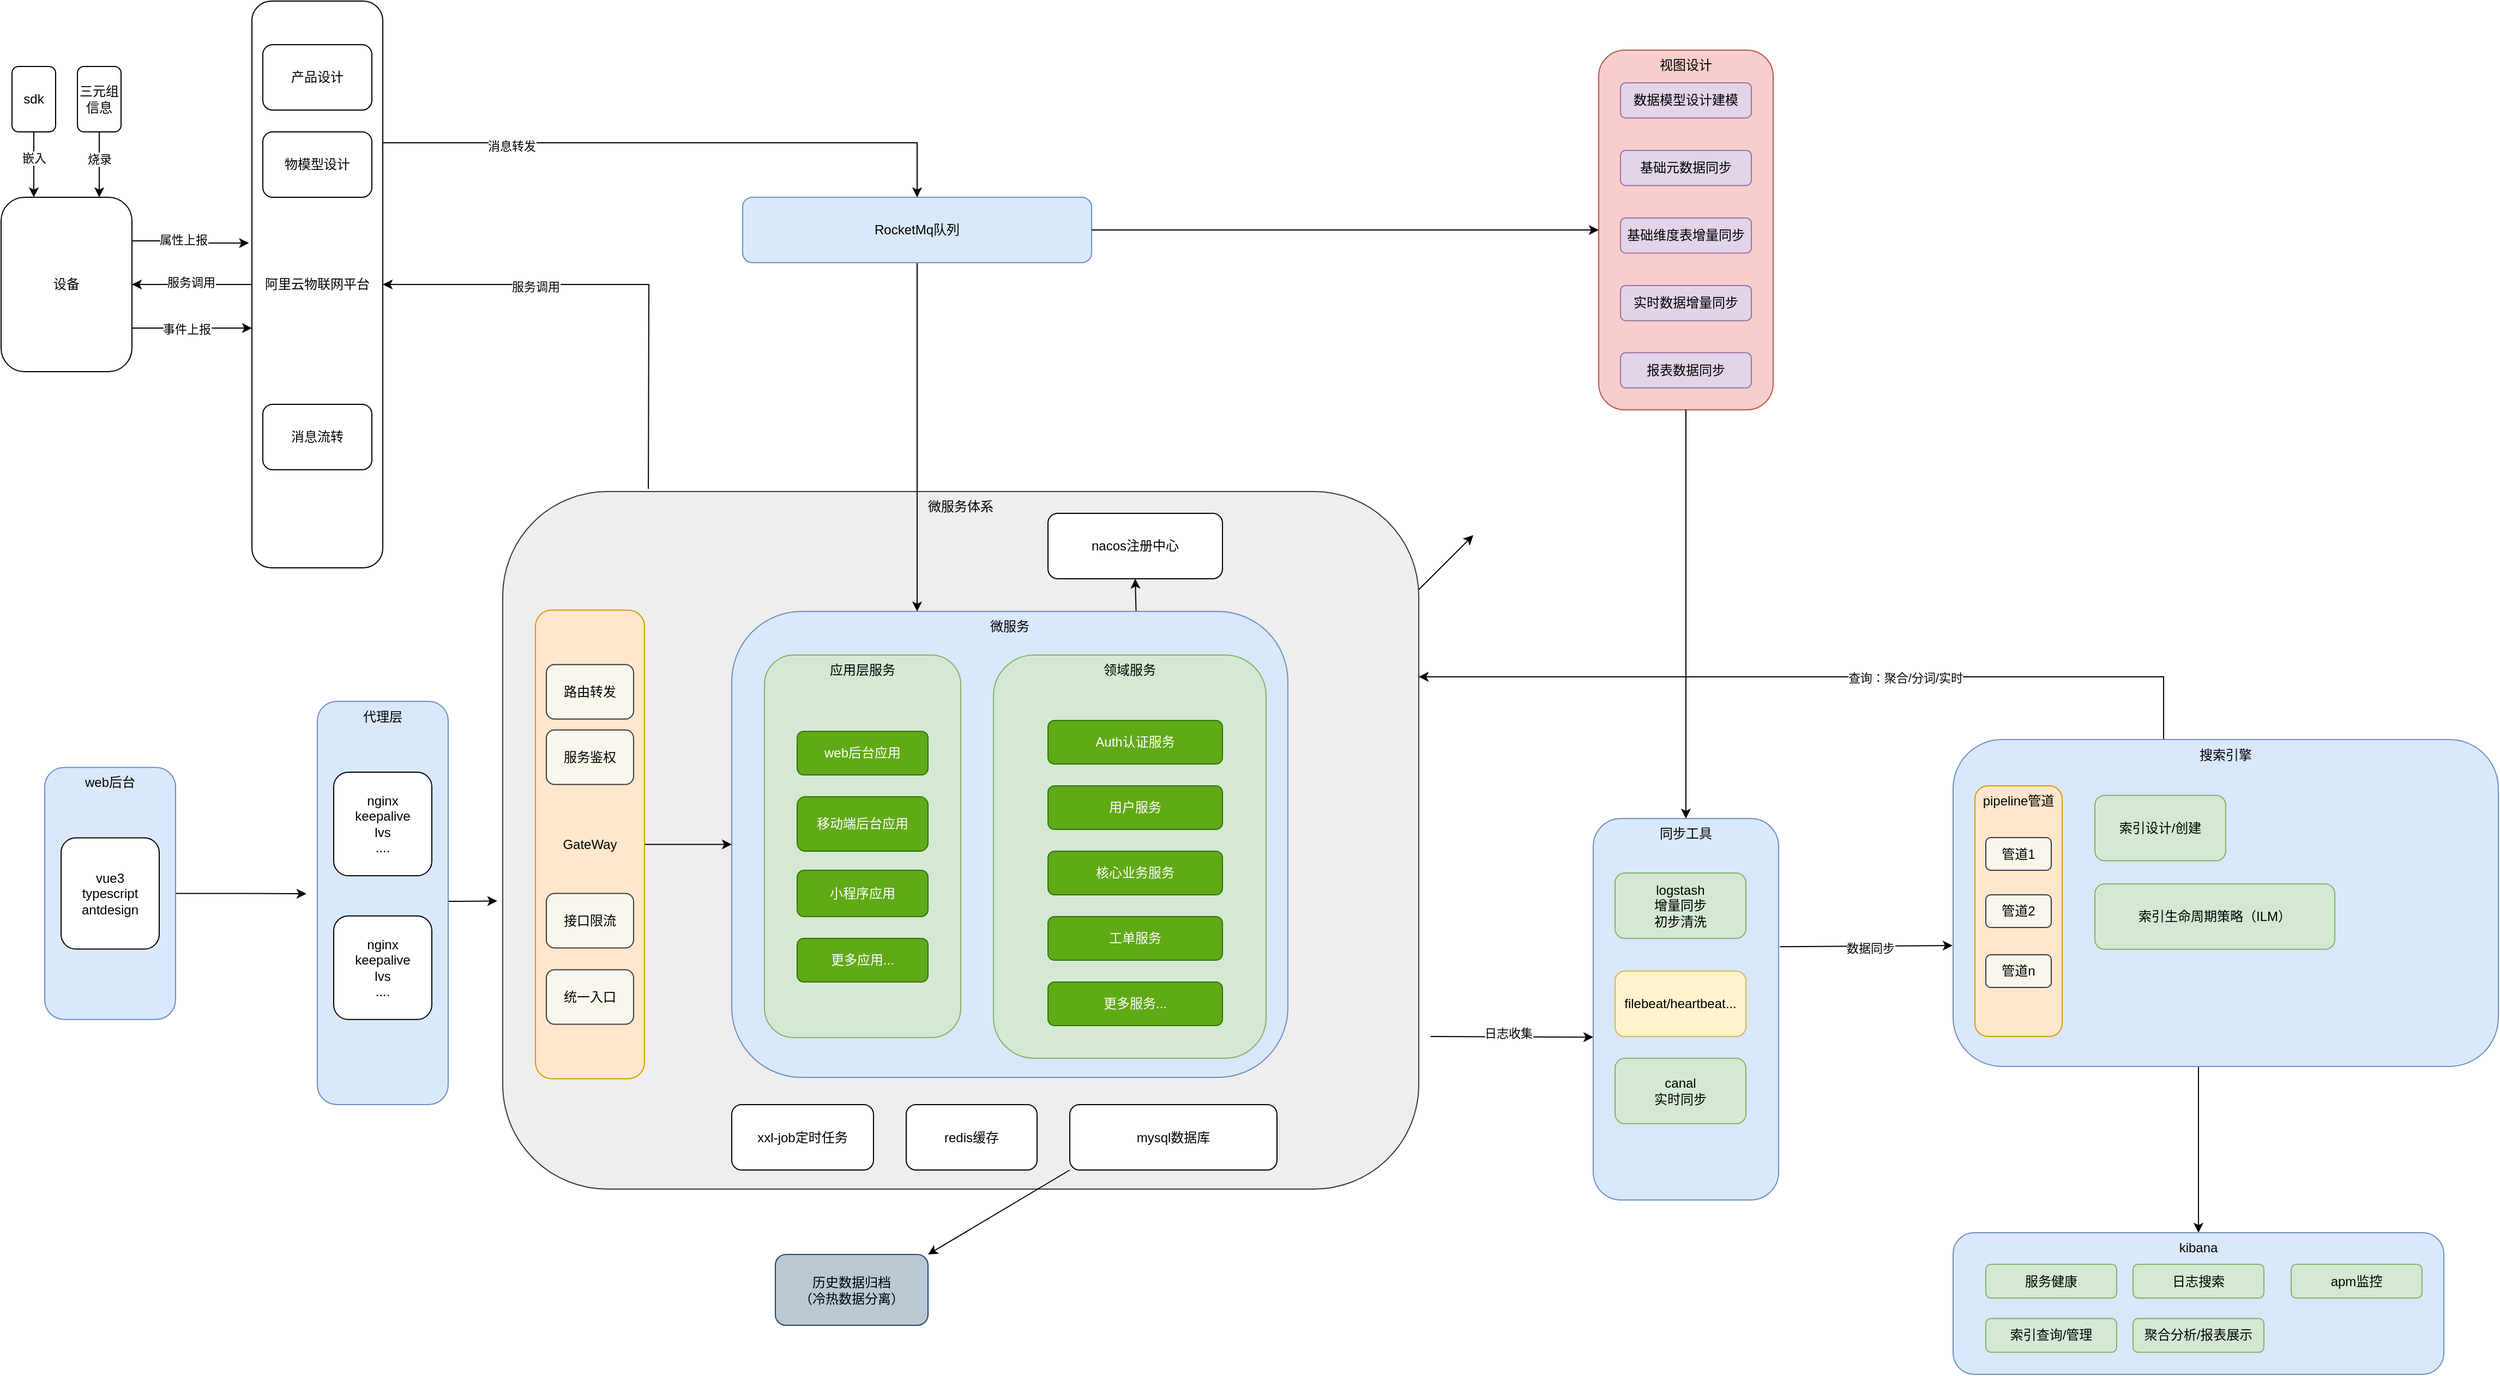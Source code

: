 <mxfile version="21.6.8" type="github">
  <diagram name="Page-1" id="c7558073-3199-34d8-9f00-42111426c3f3">
    <mxGraphModel dx="1695" dy="1152" grid="1" gridSize="10" guides="1" tooltips="1" connect="1" arrows="1" fold="1" page="1" pageScale="1" pageWidth="3300" pageHeight="4681" background="none" math="0" shadow="0">
      <root>
        <mxCell id="0" />
        <mxCell id="1" parent="0" />
        <mxCell id="nIkuu3i8_g6gluYLM6Xp-17" value="微服务体系" style="rounded=1;whiteSpace=wrap;html=1;verticalAlign=top;strokeColor=#36393d;fillColor=#eeeeee;" parent="1" vertex="1">
          <mxGeometry x="570" y="590" width="840" height="640" as="geometry" />
        </mxCell>
        <mxCell id="nIkuu3i8_g6gluYLM6Xp-61" style="edgeStyle=orthogonalEdgeStyle;rounded=0;orthogonalLoop=1;jettySize=auto;html=1;exitX=0.727;exitY=-0.001;exitDx=0;exitDy=0;entryX=0.5;entryY=1;entryDx=0;entryDy=0;exitPerimeter=0;" parent="1" source="nIkuu3i8_g6gluYLM6Xp-26" target="nIkuu3i8_g6gluYLM6Xp-41" edge="1">
          <mxGeometry relative="1" as="geometry" />
        </mxCell>
        <mxCell id="nIkuu3i8_g6gluYLM6Xp-26" value="微服务" style="rounded=1;whiteSpace=wrap;html=1;verticalAlign=top;fillColor=#dae8fc;strokeColor=#6c8ebf;" parent="1" vertex="1">
          <mxGeometry x="780" y="700" width="510" height="427.5" as="geometry" />
        </mxCell>
        <mxCell id="nIkuu3i8_g6gluYLM6Xp-48" value="应用层服务" style="rounded=1;whiteSpace=wrap;html=1;verticalAlign=top;fillColor=#d5e8d4;strokeColor=#82b366;" parent="1" vertex="1">
          <mxGeometry x="810" y="740" width="180" height="351" as="geometry" />
        </mxCell>
        <mxCell id="nIkuu3i8_g6gluYLM6Xp-7" value="" style="group" parent="1" vertex="1" connectable="0">
          <mxGeometry x="110" y="200" width="120" height="280" as="geometry" />
        </mxCell>
        <mxCell id="vdXKAvh1aOVkFz7ZYXt5-96" value="设备" style="rounded=1;whiteSpace=wrap;html=1;movable=1;resizable=1;rotatable=1;deletable=1;editable=1;locked=0;connectable=1;arcSize=18;" parent="nIkuu3i8_g6gluYLM6Xp-7" vertex="1">
          <mxGeometry y="120" width="120" height="160" as="geometry" />
        </mxCell>
        <mxCell id="nIkuu3i8_g6gluYLM6Xp-3" style="edgeStyle=orthogonalEdgeStyle;rounded=0;orthogonalLoop=1;jettySize=auto;html=1;entryX=0.25;entryY=0;entryDx=0;entryDy=0;movable=1;resizable=1;rotatable=1;deletable=1;editable=1;locked=0;connectable=1;" parent="nIkuu3i8_g6gluYLM6Xp-7" source="2Zfbnfu7nBUBt8mCRP6m-1" target="vdXKAvh1aOVkFz7ZYXt5-96" edge="1">
          <mxGeometry relative="1" as="geometry" />
        </mxCell>
        <mxCell id="nIkuu3i8_g6gluYLM6Xp-5" value="嵌入" style="edgeLabel;html=1;align=center;verticalAlign=middle;resizable=1;points=[];movable=1;rotatable=1;deletable=1;editable=1;locked=0;connectable=1;" parent="nIkuu3i8_g6gluYLM6Xp-3" vertex="1" connectable="0">
          <mxGeometry x="-0.207" relative="1" as="geometry">
            <mxPoint as="offset" />
          </mxGeometry>
        </mxCell>
        <mxCell id="2Zfbnfu7nBUBt8mCRP6m-1" value="sdk" style="rounded=1;whiteSpace=wrap;html=1;movable=1;resizable=1;rotatable=1;deletable=1;editable=1;locked=0;connectable=1;" parent="nIkuu3i8_g6gluYLM6Xp-7" vertex="1">
          <mxGeometry x="10" width="40" height="60" as="geometry" />
        </mxCell>
        <mxCell id="nIkuu3i8_g6gluYLM6Xp-4" style="edgeStyle=orthogonalEdgeStyle;rounded=0;orthogonalLoop=1;jettySize=auto;html=1;entryX=0.75;entryY=0;entryDx=0;entryDy=0;movable=1;resizable=1;rotatable=1;deletable=1;editable=1;locked=0;connectable=1;" parent="nIkuu3i8_g6gluYLM6Xp-7" source="nIkuu3i8_g6gluYLM6Xp-1" target="vdXKAvh1aOVkFz7ZYXt5-96" edge="1">
          <mxGeometry relative="1" as="geometry" />
        </mxCell>
        <mxCell id="nIkuu3i8_g6gluYLM6Xp-6" value="烧录" style="edgeLabel;html=1;align=center;verticalAlign=middle;resizable=1;points=[];movable=1;rotatable=1;deletable=1;editable=1;locked=0;connectable=1;" parent="nIkuu3i8_g6gluYLM6Xp-4" vertex="1" connectable="0">
          <mxGeometry x="-0.173" relative="1" as="geometry">
            <mxPoint as="offset" />
          </mxGeometry>
        </mxCell>
        <mxCell id="nIkuu3i8_g6gluYLM6Xp-1" value="三元组信息" style="rounded=1;whiteSpace=wrap;html=1;movable=1;resizable=1;rotatable=1;deletable=1;editable=1;locked=0;connectable=1;" parent="nIkuu3i8_g6gluYLM6Xp-7" vertex="1">
          <mxGeometry x="70" width="40" height="60" as="geometry" />
        </mxCell>
        <mxCell id="nIkuu3i8_g6gluYLM6Xp-18" value="" style="group" parent="1" vertex="1" connectable="0">
          <mxGeometry x="340" y="140" width="120" height="520" as="geometry" />
        </mxCell>
        <mxCell id="4FwgO40YUNbc2sKR7NgQ-1" value="阿里云物联网平台" style="rounded=1;whiteSpace=wrap;html=1;" parent="nIkuu3i8_g6gluYLM6Xp-18" vertex="1">
          <mxGeometry width="120" height="520" as="geometry" />
        </mxCell>
        <mxCell id="nIkuu3i8_g6gluYLM6Xp-8" value="产品设计" style="rounded=1;whiteSpace=wrap;html=1;" parent="nIkuu3i8_g6gluYLM6Xp-18" vertex="1">
          <mxGeometry x="10" y="40" width="100" height="60" as="geometry" />
        </mxCell>
        <mxCell id="nIkuu3i8_g6gluYLM6Xp-9" value="物模型设计" style="rounded=1;whiteSpace=wrap;html=1;" parent="nIkuu3i8_g6gluYLM6Xp-18" vertex="1">
          <mxGeometry x="10" y="120" width="100" height="60" as="geometry" />
        </mxCell>
        <mxCell id="nIkuu3i8_g6gluYLM6Xp-10" value="消息流转" style="rounded=1;whiteSpace=wrap;html=1;" parent="nIkuu3i8_g6gluYLM6Xp-18" vertex="1">
          <mxGeometry x="10" y="370" width="100" height="60" as="geometry" />
        </mxCell>
        <mxCell id="nIkuu3i8_g6gluYLM6Xp-64" style="edgeStyle=orthogonalEdgeStyle;rounded=0;orthogonalLoop=1;jettySize=auto;html=1;entryX=-0.006;entryY=0.587;entryDx=0;entryDy=0;entryPerimeter=0;" parent="1" source="nIkuu3i8_g6gluYLM6Xp-25" target="nIkuu3i8_g6gluYLM6Xp-17" edge="1">
          <mxGeometry relative="1" as="geometry">
            <Array as="points">
              <mxPoint x="530" y="966" />
              <mxPoint x="530" y="966" />
            </Array>
          </mxGeometry>
        </mxCell>
        <mxCell id="nIkuu3i8_g6gluYLM6Xp-25" value="代理层" style="rounded=1;whiteSpace=wrap;html=1;fillColor=#dae8fc;strokeColor=#6c8ebf;verticalAlign=top;" parent="1" vertex="1">
          <mxGeometry x="400" y="782.5" width="120" height="370" as="geometry" />
        </mxCell>
        <mxCell id="nIkuu3i8_g6gluYLM6Xp-60" style="edgeStyle=orthogonalEdgeStyle;rounded=0;orthogonalLoop=1;jettySize=auto;html=1;" parent="1" source="nIkuu3i8_g6gluYLM6Xp-34" edge="1">
          <mxGeometry relative="1" as="geometry">
            <mxPoint x="950" y="700" as="targetPoint" />
          </mxGeometry>
        </mxCell>
        <mxCell id="nIkuu3i8_g6gluYLM6Xp-34" value="RocketMq队列" style="rounded=1;whiteSpace=wrap;html=1;fillColor=#dae8fc;strokeColor=#6c8ebf;points=[[0,0,0,0,0],[0,0.25,0,0,0],[0,0.5,0,0,0],[0,0.75,0,0,0],[0,1,0,0,0],[0.25,0,0,0,0],[0.25,1,0,0,0],[0.5,0,0,0,0],[0.5,1,0,0,0],[0.75,0,0,0,0],[0.75,1,0,0,0],[1,0,0,0,0],[1,0.25,0,0,0],[1,0.5,0,0,0],[1,0.75,0,0,0],[1,1,0,0,0]];" parent="1" vertex="1">
          <mxGeometry x="790" y="320" width="320" height="60" as="geometry" />
        </mxCell>
        <mxCell id="nIkuu3i8_g6gluYLM6Xp-35" value="redis缓存" style="rounded=1;whiteSpace=wrap;html=1;" parent="1" vertex="1">
          <mxGeometry x="940" y="1152.5" width="120" height="60" as="geometry" />
        </mxCell>
        <mxCell id="nIkuu3i8_g6gluYLM6Xp-36" value="mysql数据库" style="rounded=1;whiteSpace=wrap;html=1;" parent="1" vertex="1">
          <mxGeometry x="1090" y="1152.5" width="190" height="60" as="geometry" />
        </mxCell>
        <mxCell id="nIkuu3i8_g6gluYLM6Xp-38" style="edgeStyle=orthogonalEdgeStyle;rounded=0;orthogonalLoop=1;jettySize=auto;html=1;exitX=1;exitY=0.75;exitDx=0;exitDy=0;" parent="1" source="vdXKAvh1aOVkFz7ZYXt5-96" edge="1">
          <mxGeometry relative="1" as="geometry">
            <mxPoint x="340" y="440" as="targetPoint" />
          </mxGeometry>
        </mxCell>
        <mxCell id="nIkuu3i8_g6gluYLM6Xp-39" value="事件上报" style="edgeLabel;html=1;align=center;verticalAlign=middle;resizable=0;points=[];" parent="nIkuu3i8_g6gluYLM6Xp-38" vertex="1" connectable="0">
          <mxGeometry x="0.149" relative="1" as="geometry">
            <mxPoint x="-13" as="offset" />
          </mxGeometry>
        </mxCell>
        <mxCell id="nIkuu3i8_g6gluYLM6Xp-40" value="xxl-job定时任务" style="rounded=1;whiteSpace=wrap;html=1;" parent="1" vertex="1">
          <mxGeometry x="780" y="1152.5" width="130" height="60" as="geometry" />
        </mxCell>
        <mxCell id="nIkuu3i8_g6gluYLM6Xp-41" value="nacos注册中心" style="rounded=1;whiteSpace=wrap;html=1;" parent="1" vertex="1">
          <mxGeometry x="1070" y="610" width="160" height="60" as="geometry" />
        </mxCell>
        <mxCell id="nIkuu3i8_g6gluYLM6Xp-42" value="web后台应用" style="rounded=1;whiteSpace=wrap;html=1;fillColor=#60a917;fontColor=#ffffff;strokeColor=#2D7600;" parent="1" vertex="1">
          <mxGeometry x="840" y="810" width="120" height="40" as="geometry" />
        </mxCell>
        <mxCell id="nIkuu3i8_g6gluYLM6Xp-43" value="移动端后台应用" style="rounded=1;whiteSpace=wrap;html=1;fillColor=#60a917;fontColor=#ffffff;strokeColor=#2D7600;" parent="1" vertex="1">
          <mxGeometry x="840" y="870" width="120" height="50" as="geometry" />
        </mxCell>
        <mxCell id="nIkuu3i8_g6gluYLM6Xp-44" value="小程序应用" style="rounded=1;whiteSpace=wrap;html=1;fillColor=#60a917;fontColor=#ffffff;strokeColor=#2D7600;" parent="1" vertex="1">
          <mxGeometry x="840" y="937.5" width="120" height="42.5" as="geometry" />
        </mxCell>
        <mxCell id="nIkuu3i8_g6gluYLM6Xp-45" value="更多应用..." style="rounded=1;whiteSpace=wrap;html=1;fillColor=#60a917;fontColor=#ffffff;strokeColor=#2D7600;" parent="1" vertex="1">
          <mxGeometry x="840" y="1000" width="120" height="40" as="geometry" />
        </mxCell>
        <mxCell id="nIkuu3i8_g6gluYLM6Xp-51" style="edgeStyle=orthogonalEdgeStyle;rounded=0;orthogonalLoop=1;jettySize=auto;html=1;" parent="1" source="nIkuu3i8_g6gluYLM6Xp-19" target="nIkuu3i8_g6gluYLM6Xp-26" edge="1">
          <mxGeometry relative="1" as="geometry" />
        </mxCell>
        <mxCell id="nIkuu3i8_g6gluYLM6Xp-52" value="" style="group" parent="1" vertex="1" connectable="0">
          <mxGeometry x="600" y="698.75" width="100" height="430" as="geometry" />
        </mxCell>
        <mxCell id="nIkuu3i8_g6gluYLM6Xp-19" value="GateWay" style="rounded=1;whiteSpace=wrap;html=1;fillColor=#ffe6cc;strokeColor=#d79b00;" parent="nIkuu3i8_g6gluYLM6Xp-52" vertex="1">
          <mxGeometry width="100" height="430" as="geometry" />
        </mxCell>
        <mxCell id="nIkuu3i8_g6gluYLM6Xp-20" value="路由转发" style="rounded=1;whiteSpace=wrap;html=1;fillColor=#f9f7ed;strokeColor=#36393d;" parent="nIkuu3i8_g6gluYLM6Xp-52" vertex="1">
          <mxGeometry x="10" y="50" width="80" height="50" as="geometry" />
        </mxCell>
        <mxCell id="nIkuu3i8_g6gluYLM6Xp-21" value="服务鉴权" style="rounded=1;whiteSpace=wrap;html=1;fillColor=#f9f7ed;strokeColor=#36393d;" parent="nIkuu3i8_g6gluYLM6Xp-52" vertex="1">
          <mxGeometry x="10" y="110" width="80" height="50" as="geometry" />
        </mxCell>
        <mxCell id="nIkuu3i8_g6gluYLM6Xp-22" value="接口限流" style="rounded=1;whiteSpace=wrap;html=1;fillColor=#f9f7ed;strokeColor=#36393d;" parent="nIkuu3i8_g6gluYLM6Xp-52" vertex="1">
          <mxGeometry x="10" y="260" width="80" height="50" as="geometry" />
        </mxCell>
        <mxCell id="nIkuu3i8_g6gluYLM6Xp-23" value="统一入口" style="rounded=1;whiteSpace=wrap;html=1;fillColor=#f9f7ed;strokeColor=#36393d;" parent="nIkuu3i8_g6gluYLM6Xp-52" vertex="1">
          <mxGeometry x="10" y="330" width="80" height="50" as="geometry" />
        </mxCell>
        <mxCell id="nIkuu3i8_g6gluYLM6Xp-53" value="" style="group" parent="1" vertex="1" connectable="0">
          <mxGeometry x="1020" y="740" width="250" height="370" as="geometry" />
        </mxCell>
        <mxCell id="nIkuu3i8_g6gluYLM6Xp-46" value="领域服务" style="rounded=1;whiteSpace=wrap;html=1;verticalAlign=top;fillColor=#d5e8d4;strokeColor=#82b366;" parent="nIkuu3i8_g6gluYLM6Xp-53" vertex="1">
          <mxGeometry width="250" height="370" as="geometry" />
        </mxCell>
        <mxCell id="nIkuu3i8_g6gluYLM6Xp-27" value="Auth认证服务" style="rounded=1;whiteSpace=wrap;html=1;fillColor=#60a917;fontColor=#ffffff;strokeColor=#2D7600;" parent="nIkuu3i8_g6gluYLM6Xp-53" vertex="1">
          <mxGeometry x="50" y="60" width="160" height="40" as="geometry" />
        </mxCell>
        <mxCell id="nIkuu3i8_g6gluYLM6Xp-28" value="用户服务" style="rounded=1;whiteSpace=wrap;html=1;fillColor=#60a917;fontColor=#ffffff;strokeColor=#2D7600;" parent="nIkuu3i8_g6gluYLM6Xp-53" vertex="1">
          <mxGeometry x="50" y="120" width="160" height="40" as="geometry" />
        </mxCell>
        <mxCell id="nIkuu3i8_g6gluYLM6Xp-29" value="核心业务服务" style="rounded=1;whiteSpace=wrap;html=1;fillColor=#60a917;fontColor=#ffffff;strokeColor=#2D7600;" parent="nIkuu3i8_g6gluYLM6Xp-53" vertex="1">
          <mxGeometry x="50" y="180" width="160" height="40" as="geometry" />
        </mxCell>
        <mxCell id="nIkuu3i8_g6gluYLM6Xp-30" value="工单服务" style="rounded=1;whiteSpace=wrap;html=1;fillColor=#60a917;fontColor=#ffffff;strokeColor=#2D7600;" parent="nIkuu3i8_g6gluYLM6Xp-53" vertex="1">
          <mxGeometry x="50" y="240" width="160" height="40" as="geometry" />
        </mxCell>
        <mxCell id="nIkuu3i8_g6gluYLM6Xp-33" value="更多服务..." style="rounded=1;whiteSpace=wrap;html=1;fillColor=#60a917;fontColor=#ffffff;strokeColor=#2D7600;" parent="nIkuu3i8_g6gluYLM6Xp-53" vertex="1">
          <mxGeometry x="50" y="300" width="160" height="40" as="geometry" />
        </mxCell>
        <mxCell id="nIkuu3i8_g6gluYLM6Xp-31" style="edgeStyle=orthogonalEdgeStyle;rounded=0;orthogonalLoop=1;jettySize=auto;html=1;exitX=0.5;exitY=1;exitDx=0;exitDy=0;" parent="nIkuu3i8_g6gluYLM6Xp-53" source="nIkuu3i8_g6gluYLM6Xp-30" target="nIkuu3i8_g6gluYLM6Xp-30" edge="1">
          <mxGeometry relative="1" as="geometry" />
        </mxCell>
        <mxCell id="nIkuu3i8_g6gluYLM6Xp-54" style="edgeStyle=orthogonalEdgeStyle;rounded=0;orthogonalLoop=1;jettySize=auto;html=1;exitX=1;exitY=0.25;exitDx=0;exitDy=0;entryX=-0.023;entryY=0.427;entryDx=0;entryDy=0;entryPerimeter=0;" parent="1" source="vdXKAvh1aOVkFz7ZYXt5-96" target="4FwgO40YUNbc2sKR7NgQ-1" edge="1">
          <mxGeometry relative="1" as="geometry" />
        </mxCell>
        <mxCell id="nIkuu3i8_g6gluYLM6Xp-55" value="属性上报" style="edgeLabel;html=1;align=center;verticalAlign=middle;resizable=0;points=[];" parent="nIkuu3i8_g6gluYLM6Xp-54" vertex="1" connectable="0">
          <mxGeometry x="-0.146" y="1" relative="1" as="geometry">
            <mxPoint as="offset" />
          </mxGeometry>
        </mxCell>
        <mxCell id="nIkuu3i8_g6gluYLM6Xp-56" style="edgeStyle=orthogonalEdgeStyle;rounded=0;orthogonalLoop=1;jettySize=auto;html=1;entryX=1;entryY=0.5;entryDx=0;entryDy=0;" parent="1" source="4FwgO40YUNbc2sKR7NgQ-1" target="vdXKAvh1aOVkFz7ZYXt5-96" edge="1">
          <mxGeometry relative="1" as="geometry">
            <mxPoint x="240" y="400" as="targetPoint" />
          </mxGeometry>
        </mxCell>
        <mxCell id="nIkuu3i8_g6gluYLM6Xp-57" value="服务调用" style="edgeLabel;html=1;align=center;verticalAlign=middle;resizable=0;points=[];" parent="nIkuu3i8_g6gluYLM6Xp-56" vertex="1" connectable="0">
          <mxGeometry x="0.022" y="-1" relative="1" as="geometry">
            <mxPoint y="-1" as="offset" />
          </mxGeometry>
        </mxCell>
        <mxCell id="nIkuu3i8_g6gluYLM6Xp-58" style="edgeStyle=orthogonalEdgeStyle;rounded=0;orthogonalLoop=1;jettySize=auto;html=1;exitX=1;exitY=0.5;exitDx=0;exitDy=0;entryX=0.5;entryY=0;entryDx=0;entryDy=0;" parent="1" source="4FwgO40YUNbc2sKR7NgQ-1" target="nIkuu3i8_g6gluYLM6Xp-34" edge="1">
          <mxGeometry relative="1" as="geometry">
            <Array as="points">
              <mxPoint x="460" y="270" />
              <mxPoint x="950" y="270" />
            </Array>
          </mxGeometry>
        </mxCell>
        <mxCell id="nIkuu3i8_g6gluYLM6Xp-59" value="消息转发" style="edgeLabel;html=1;align=center;verticalAlign=middle;resizable=0;points=[];" parent="nIkuu3i8_g6gluYLM6Xp-58" vertex="1" connectable="0">
          <mxGeometry x="-0.259" y="-3" relative="1" as="geometry">
            <mxPoint as="offset" />
          </mxGeometry>
        </mxCell>
        <mxCell id="nIkuu3i8_g6gluYLM6Xp-63" style="edgeStyle=orthogonalEdgeStyle;rounded=0;orthogonalLoop=1;jettySize=auto;html=1;" parent="1" source="nIkuu3i8_g6gluYLM6Xp-62" edge="1">
          <mxGeometry relative="1" as="geometry">
            <mxPoint x="390" y="959" as="targetPoint" />
          </mxGeometry>
        </mxCell>
        <mxCell id="nIkuu3i8_g6gluYLM6Xp-62" value="web后台" style="rounded=1;whiteSpace=wrap;html=1;verticalAlign=top;fillColor=#dae8fc;strokeColor=#6c8ebf;" parent="1" vertex="1">
          <mxGeometry x="150" y="843.13" width="120" height="231.25" as="geometry" />
        </mxCell>
        <mxCell id="nIkuu3i8_g6gluYLM6Xp-66" value="nginx&lt;br&gt;keepalive&lt;br&gt;lvs&lt;br&gt;...." style="rounded=1;whiteSpace=wrap;html=1;" parent="1" vertex="1">
          <mxGeometry x="415" y="847.5" width="90" height="95" as="geometry" />
        </mxCell>
        <mxCell id="nIkuu3i8_g6gluYLM6Xp-84" style="edgeStyle=orthogonalEdgeStyle;rounded=0;orthogonalLoop=1;jettySize=auto;html=1;" parent="1" source="nIkuu3i8_g6gluYLM6Xp-67" target="nIkuu3i8_g6gluYLM6Xp-83" edge="1">
          <mxGeometry relative="1" as="geometry">
            <Array as="points">
              <mxPoint x="2125" y="1150" />
              <mxPoint x="2125" y="1150" />
            </Array>
          </mxGeometry>
        </mxCell>
        <mxCell id="nIkuu3i8_g6gluYLM6Xp-102" style="edgeStyle=orthogonalEdgeStyle;rounded=0;orthogonalLoop=1;jettySize=auto;html=1;exitX=0.25;exitY=0;exitDx=0;exitDy=0;" parent="1" source="nIkuu3i8_g6gluYLM6Xp-67" target="nIkuu3i8_g6gluYLM6Xp-17" edge="1">
          <mxGeometry relative="1" as="geometry">
            <Array as="points">
              <mxPoint x="2093" y="760" />
            </Array>
          </mxGeometry>
        </mxCell>
        <mxCell id="nIkuu3i8_g6gluYLM6Xp-103" value="查询：聚合/分词/实时" style="edgeLabel;html=1;align=center;verticalAlign=middle;resizable=0;points=[];" parent="nIkuu3i8_g6gluYLM6Xp-102" vertex="1" connectable="0">
          <mxGeometry x="-0.102" y="1" relative="1" as="geometry">
            <mxPoint as="offset" />
          </mxGeometry>
        </mxCell>
        <mxCell id="nIkuu3i8_g6gluYLM6Xp-67" value="搜索引擎" style="rounded=1;whiteSpace=wrap;html=1;verticalAlign=top;fillColor=#dae8fc;strokeColor=#6c8ebf;" parent="1" vertex="1">
          <mxGeometry x="1900" y="817.5" width="500" height="300" as="geometry" />
        </mxCell>
        <mxCell id="nIkuu3i8_g6gluYLM6Xp-68" value="同步工具" style="rounded=1;whiteSpace=wrap;html=1;verticalAlign=top;fillColor=#dae8fc;strokeColor=#6c8ebf;" parent="1" vertex="1">
          <mxGeometry x="1570" y="890" width="170" height="350" as="geometry" />
        </mxCell>
        <mxCell id="nIkuu3i8_g6gluYLM6Xp-69" value="logstash&lt;br&gt;增量同步&lt;br&gt;初步清洗" style="rounded=1;whiteSpace=wrap;html=1;fillColor=#d5e8d4;strokeColor=#82b366;" parent="1" vertex="1">
          <mxGeometry x="1590" y="940" width="120" height="60" as="geometry" />
        </mxCell>
        <mxCell id="nIkuu3i8_g6gluYLM6Xp-70" value="canal&lt;br&gt;实时同步" style="rounded=1;whiteSpace=wrap;html=1;fillColor=#d5e8d4;strokeColor=#82b366;" parent="1" vertex="1">
          <mxGeometry x="1590" y="1110" width="120" height="60" as="geometry" />
        </mxCell>
        <mxCell id="nIkuu3i8_g6gluYLM6Xp-71" value="filebeat/heartbeat..." style="rounded=1;whiteSpace=wrap;html=1;fillColor=#fff2cc;strokeColor=#d6b656;" parent="1" vertex="1">
          <mxGeometry x="1590" y="1030" width="120" height="60" as="geometry" />
        </mxCell>
        <mxCell id="nIkuu3i8_g6gluYLM6Xp-72" value="" style="endArrow=classic;html=1;rounded=0;exitX=1.001;exitY=0.227;exitDx=0;exitDy=0;exitPerimeter=0;" parent="1" edge="1">
          <mxGeometry width="50" height="50" relative="1" as="geometry">
            <mxPoint x="1420.84" y="1089.95" as="sourcePoint" />
            <mxPoint x="1570" y="1090.67" as="targetPoint" />
          </mxGeometry>
        </mxCell>
        <mxCell id="nIkuu3i8_g6gluYLM6Xp-73" value="日志收集" style="edgeLabel;html=1;align=center;verticalAlign=middle;resizable=0;points=[];" parent="nIkuu3i8_g6gluYLM6Xp-72" vertex="1" connectable="0">
          <mxGeometry x="-0.052" y="4" relative="1" as="geometry">
            <mxPoint as="offset" />
          </mxGeometry>
        </mxCell>
        <mxCell id="nIkuu3i8_g6gluYLM6Xp-76" value="索引设计/创建" style="rounded=1;whiteSpace=wrap;html=1;fillColor=#d5e8d4;strokeColor=#82b366;" parent="1" vertex="1">
          <mxGeometry x="2030" y="868.75" width="120" height="60" as="geometry" />
        </mxCell>
        <mxCell id="nIkuu3i8_g6gluYLM6Xp-77" value="索引生命周期策略（ILM）" style="rounded=1;whiteSpace=wrap;html=1;fillColor=#d5e8d4;strokeColor=#82b366;" parent="1" vertex="1">
          <mxGeometry x="2030" y="950" width="220" height="60" as="geometry" />
        </mxCell>
        <mxCell id="nIkuu3i8_g6gluYLM6Xp-78" value="" style="endArrow=classic;html=1;rounded=0;exitX=1.007;exitY=0.336;exitDx=0;exitDy=0;exitPerimeter=0;entryX=-0.001;entryY=0.63;entryDx=0;entryDy=0;entryPerimeter=0;" parent="1" source="nIkuu3i8_g6gluYLM6Xp-68" target="nIkuu3i8_g6gluYLM6Xp-67" edge="1">
          <mxGeometry width="50" height="50" relative="1" as="geometry">
            <mxPoint x="1820" y="1050" as="sourcePoint" />
            <mxPoint x="1870" y="1000" as="targetPoint" />
          </mxGeometry>
        </mxCell>
        <mxCell id="nIkuu3i8_g6gluYLM6Xp-79" value="数据同步" style="edgeLabel;html=1;align=center;verticalAlign=middle;resizable=0;points=[];" parent="nIkuu3i8_g6gluYLM6Xp-78" vertex="1" connectable="0">
          <mxGeometry x="0.048" y="-2" relative="1" as="geometry">
            <mxPoint as="offset" />
          </mxGeometry>
        </mxCell>
        <mxCell id="nIkuu3i8_g6gluYLM6Xp-104" value="" style="group" parent="1" vertex="1" connectable="0">
          <mxGeometry x="1575" y="185" width="160" height="330" as="geometry" />
        </mxCell>
        <mxCell id="nIkuu3i8_g6gluYLM6Xp-80" value="视图设计" style="rounded=1;whiteSpace=wrap;html=1;verticalAlign=top;fillColor=#f8cecc;strokeColor=#b85450;" parent="nIkuu3i8_g6gluYLM6Xp-104" vertex="1">
          <mxGeometry width="160" height="330" as="geometry" />
        </mxCell>
        <mxCell id="nIkuu3i8_g6gluYLM6Xp-85" value="基础维度表增量同步" style="rounded=1;whiteSpace=wrap;html=1;fillColor=#e1d5e7;strokeColor=#9673a6;" parent="nIkuu3i8_g6gluYLM6Xp-104" vertex="1">
          <mxGeometry x="20" y="154" width="120" height="32.195" as="geometry" />
        </mxCell>
        <mxCell id="nIkuu3i8_g6gluYLM6Xp-86" value="实时数据增量同步" style="rounded=1;whiteSpace=wrap;html=1;fillColor=#e1d5e7;strokeColor=#9673a6;" parent="nIkuu3i8_g6gluYLM6Xp-104" vertex="1">
          <mxGeometry x="20" y="216" width="120" height="32.195" as="geometry" />
        </mxCell>
        <mxCell id="nIkuu3i8_g6gluYLM6Xp-87" value="报表数据同步" style="rounded=1;whiteSpace=wrap;html=1;fillColor=#e1d5e7;strokeColor=#9673a6;" parent="nIkuu3i8_g6gluYLM6Xp-104" vertex="1">
          <mxGeometry x="20" y="277.683" width="120" height="32.195" as="geometry" />
        </mxCell>
        <mxCell id="nIkuu3i8_g6gluYLM6Xp-88" value="基础元数据同步" style="rounded=1;whiteSpace=wrap;html=1;fillColor=#e1d5e7;strokeColor=#9673a6;" parent="nIkuu3i8_g6gluYLM6Xp-104" vertex="1">
          <mxGeometry x="20" y="92" width="120" height="32.195" as="geometry" />
        </mxCell>
        <mxCell id="av6YXqfHK4GFkS8g92EC-15" value="数据模型设计建模" style="rounded=1;whiteSpace=wrap;html=1;fillColor=#e1d5e7;strokeColor=#9673a6;" vertex="1" parent="nIkuu3i8_g6gluYLM6Xp-104">
          <mxGeometry x="20" y="30.002" width="120" height="32.195" as="geometry" />
        </mxCell>
        <mxCell id="nIkuu3i8_g6gluYLM6Xp-105" value="" style="group" parent="1" vertex="1" connectable="0">
          <mxGeometry x="1920" y="860" width="80" height="230" as="geometry" />
        </mxCell>
        <mxCell id="nIkuu3i8_g6gluYLM6Xp-91" value="pipeline管道" style="rounded=1;whiteSpace=wrap;html=1;verticalAlign=top;fillColor=#ffe6cc;strokeColor=#d79b00;" parent="nIkuu3i8_g6gluYLM6Xp-105" vertex="1">
          <mxGeometry width="80" height="230" as="geometry" />
        </mxCell>
        <mxCell id="nIkuu3i8_g6gluYLM6Xp-92" value="管道1" style="rounded=1;whiteSpace=wrap;html=1;fillColor=#f9f7ed;strokeColor=#36393d;" parent="nIkuu3i8_g6gluYLM6Xp-105" vertex="1">
          <mxGeometry x="10" y="47.5" width="60" height="30" as="geometry" />
        </mxCell>
        <mxCell id="nIkuu3i8_g6gluYLM6Xp-93" value="管道2" style="rounded=1;whiteSpace=wrap;html=1;fillColor=#f9f7ed;strokeColor=#36393d;" parent="nIkuu3i8_g6gluYLM6Xp-105" vertex="1">
          <mxGeometry x="10" y="100" width="60" height="30" as="geometry" />
        </mxCell>
        <mxCell id="nIkuu3i8_g6gluYLM6Xp-94" value="管道n" style="rounded=1;whiteSpace=wrap;html=1;fillColor=#f9f7ed;strokeColor=#36393d;" parent="nIkuu3i8_g6gluYLM6Xp-105" vertex="1">
          <mxGeometry x="10" y="155" width="60" height="30" as="geometry" />
        </mxCell>
        <mxCell id="nIkuu3i8_g6gluYLM6Xp-106" value="" style="endArrow=classic;html=1;rounded=0;entryX=1;entryY=0.5;entryDx=0;entryDy=0;exitX=0.159;exitY=-0.004;exitDx=0;exitDy=0;exitPerimeter=0;" parent="1" source="nIkuu3i8_g6gluYLM6Xp-17" target="4FwgO40YUNbc2sKR7NgQ-1" edge="1">
          <mxGeometry width="50" height="50" relative="1" as="geometry">
            <mxPoint x="560" y="550" as="sourcePoint" />
            <mxPoint x="610" y="500" as="targetPoint" />
            <Array as="points">
              <mxPoint x="704" y="400" />
            </Array>
          </mxGeometry>
        </mxCell>
        <mxCell id="nIkuu3i8_g6gluYLM6Xp-107" value="服务调用" style="edgeLabel;html=1;align=center;verticalAlign=middle;resizable=0;points=[];" parent="nIkuu3i8_g6gluYLM6Xp-106" vertex="1" connectable="0">
          <mxGeometry x="0.353" y="2" relative="1" as="geometry">
            <mxPoint as="offset" />
          </mxGeometry>
        </mxCell>
        <mxCell id="nIkuu3i8_g6gluYLM6Xp-108" value="vue3&lt;br&gt;typescript&lt;br&gt;antdesign" style="rounded=1;whiteSpace=wrap;html=1;" parent="1" vertex="1">
          <mxGeometry x="165" y="907.75" width="90" height="102" as="geometry" />
        </mxCell>
        <mxCell id="nIkuu3i8_g6gluYLM6Xp-109" value="" style="group" parent="1" vertex="1" connectable="0">
          <mxGeometry x="1900" y="1270" width="450" height="130" as="geometry" />
        </mxCell>
        <mxCell id="nIkuu3i8_g6gluYLM6Xp-83" value="kibana" style="rounded=1;whiteSpace=wrap;html=1;verticalAlign=top;fillColor=#dae8fc;strokeColor=#6c8ebf;" parent="nIkuu3i8_g6gluYLM6Xp-109" vertex="1">
          <mxGeometry width="450" height="130" as="geometry" />
        </mxCell>
        <mxCell id="nIkuu3i8_g6gluYLM6Xp-95" value="服务健康" style="rounded=1;whiteSpace=wrap;html=1;fillColor=#d5e8d4;strokeColor=#82b366;" parent="nIkuu3i8_g6gluYLM6Xp-109" vertex="1">
          <mxGeometry x="30" y="29" width="120" height="31" as="geometry" />
        </mxCell>
        <mxCell id="nIkuu3i8_g6gluYLM6Xp-96" value="日志搜索" style="rounded=1;whiteSpace=wrap;html=1;fillColor=#d5e8d4;strokeColor=#82b366;" parent="nIkuu3i8_g6gluYLM6Xp-109" vertex="1">
          <mxGeometry x="165" y="29" width="120" height="31" as="geometry" />
        </mxCell>
        <mxCell id="nIkuu3i8_g6gluYLM6Xp-97" value="apm监控" style="rounded=1;whiteSpace=wrap;html=1;fillColor=#d5e8d4;strokeColor=#82b366;" parent="nIkuu3i8_g6gluYLM6Xp-109" vertex="1">
          <mxGeometry x="310" y="29" width="120" height="31" as="geometry" />
        </mxCell>
        <mxCell id="nIkuu3i8_g6gluYLM6Xp-98" value="索引查询/管理" style="rounded=1;whiteSpace=wrap;html=1;fillColor=#d5e8d4;strokeColor=#82b366;" parent="nIkuu3i8_g6gluYLM6Xp-109" vertex="1">
          <mxGeometry x="30" y="78.75" width="120" height="31" as="geometry" />
        </mxCell>
        <mxCell id="nIkuu3i8_g6gluYLM6Xp-99" value="聚合分析/报表展示" style="rounded=1;whiteSpace=wrap;html=1;fillColor=#d5e8d4;strokeColor=#82b366;" parent="nIkuu3i8_g6gluYLM6Xp-109" vertex="1">
          <mxGeometry x="165" y="78.75" width="120" height="31" as="geometry" />
        </mxCell>
        <mxCell id="av6YXqfHK4GFkS8g92EC-17" value="历史数据归档&lt;br&gt;（冷热数据分离）" style="rounded=1;whiteSpace=wrap;html=1;fillColor=#bac8d3;strokeColor=#23445d;" vertex="1" parent="1">
          <mxGeometry x="820" y="1290" width="140" height="65" as="geometry" />
        </mxCell>
        <mxCell id="av6YXqfHK4GFkS8g92EC-23" value="" style="endArrow=classic;html=1;rounded=0;exitX=0;exitY=1;exitDx=0;exitDy=0;entryX=1;entryY=0;entryDx=0;entryDy=0;" edge="1" parent="1" source="nIkuu3i8_g6gluYLM6Xp-36" target="av6YXqfHK4GFkS8g92EC-17">
          <mxGeometry width="50" height="50" relative="1" as="geometry">
            <mxPoint x="950" y="1300" as="sourcePoint" />
            <mxPoint x="1020" y="1320" as="targetPoint" />
          </mxGeometry>
        </mxCell>
        <mxCell id="av6YXqfHK4GFkS8g92EC-24" value="nginx&lt;br&gt;keepalive&lt;br&gt;lvs&lt;br&gt;...." style="rounded=1;whiteSpace=wrap;html=1;" vertex="1" parent="1">
          <mxGeometry x="415" y="979.38" width="90" height="95" as="geometry" />
        </mxCell>
        <mxCell id="av6YXqfHK4GFkS8g92EC-32" value="" style="endArrow=classic;html=1;rounded=0;" edge="1" parent="1">
          <mxGeometry width="50" height="50" relative="1" as="geometry">
            <mxPoint x="1410" y="680" as="sourcePoint" />
            <mxPoint x="1460" y="630" as="targetPoint" />
          </mxGeometry>
        </mxCell>
        <mxCell id="av6YXqfHK4GFkS8g92EC-33" value="" style="endArrow=classic;html=1;rounded=0;exitX=1;exitY=0.5;exitDx=0;exitDy=0;exitPerimeter=0;entryX=0;entryY=0.5;entryDx=0;entryDy=0;" edge="1" parent="1" source="nIkuu3i8_g6gluYLM6Xp-34" target="nIkuu3i8_g6gluYLM6Xp-80">
          <mxGeometry width="50" height="50" relative="1" as="geometry">
            <mxPoint x="1130" y="380" as="sourcePoint" />
            <mxPoint x="1450" y="390" as="targetPoint" />
          </mxGeometry>
        </mxCell>
        <mxCell id="av6YXqfHK4GFkS8g92EC-34" value="" style="endArrow=classic;html=1;rounded=0;exitX=0.5;exitY=1;exitDx=0;exitDy=0;entryX=0.5;entryY=0;entryDx=0;entryDy=0;" edge="1" parent="1" source="nIkuu3i8_g6gluYLM6Xp-80" target="nIkuu3i8_g6gluYLM6Xp-68">
          <mxGeometry width="50" height="50" relative="1" as="geometry">
            <mxPoint x="1650" y="580" as="sourcePoint" />
            <mxPoint x="1700" y="530" as="targetPoint" />
          </mxGeometry>
        </mxCell>
      </root>
    </mxGraphModel>
  </diagram>
</mxfile>
